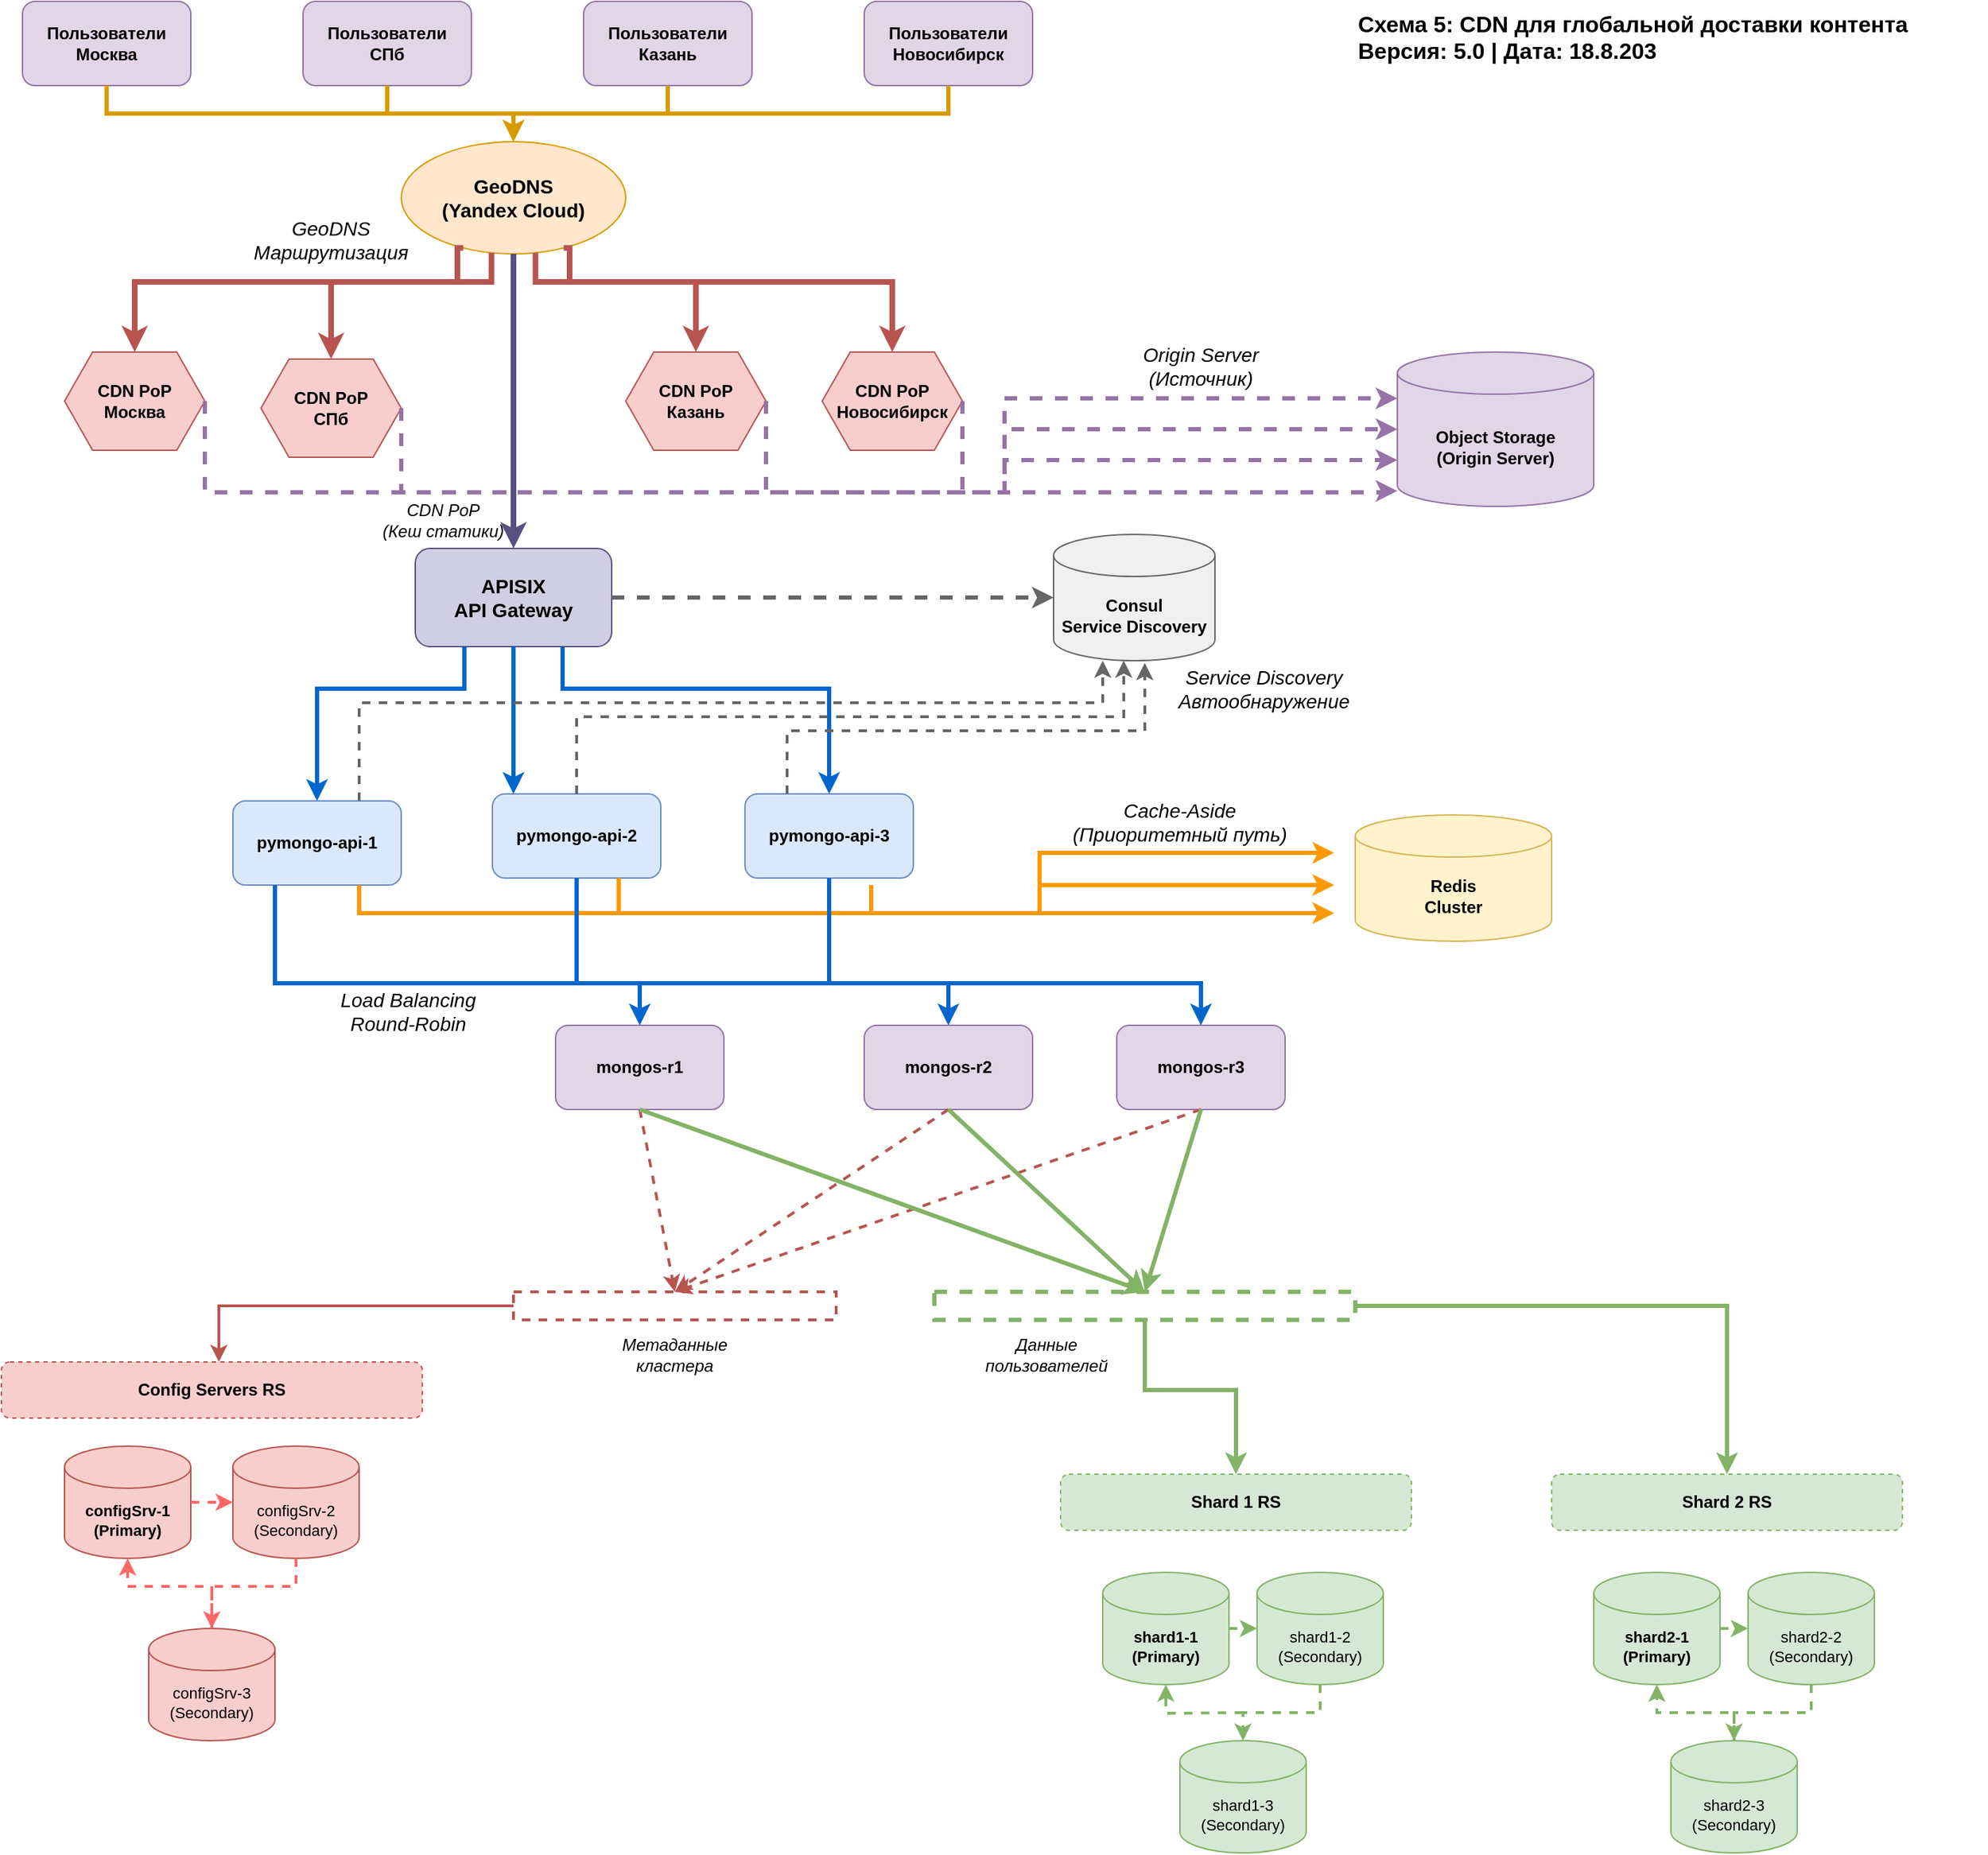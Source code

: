 <mxGraphModel dx="1722" dy="926" grid="1" gridSize="10" guides="1" tooltips="1" connect="1" arrows="1" fold="1" page="1" pageScale="1" pageWidth="827" pageHeight="1169" math="0" shadow="0">
  <root>
    <mxCell id="0" />
    <mxCell id="1" parent="0" />
    <mxCell id="user_moscow" value="Пользователи&lt;div&gt;Москва&lt;/div&gt;" style="rounded=1;whiteSpace=wrap;html=1;fillColor=#e1d5e7;strokeColor=#9673a6;fontSize=12;fontStyle=1;" vertex="1" parent="1">
      <mxGeometry x="50" y="40" width="120" height="60" as="geometry" />
    </mxCell>
    <mxCell id="user_spb" value="Пользователи&lt;div&gt;СПб&lt;/div&gt;" style="rounded=1;whiteSpace=wrap;html=1;fillColor=#e1d5e7;strokeColor=#9673a6;fontSize=12;fontStyle=1;" vertex="1" parent="1">
      <mxGeometry x="250" y="40" width="120" height="60" as="geometry" />
    </mxCell>
    <mxCell id="user_kzn" value="Пользователи&lt;div&gt;Казань&lt;/div&gt;" style="rounded=1;whiteSpace=wrap;html=1;fillColor=#e1d5e7;strokeColor=#9673a6;fontSize=12;fontStyle=1;" vertex="1" parent="1">
      <mxGeometry x="450" y="40" width="120" height="60" as="geometry" />
    </mxCell>
    <mxCell id="user_nsk" value="Пользователи&lt;div&gt;Новосибирск&lt;/div&gt;" style="rounded=1;whiteSpace=wrap;html=1;fillColor=#e1d5e7;strokeColor=#9673a6;fontSize=12;fontStyle=1;" vertex="1" parent="1">
      <mxGeometry x="650" y="40" width="120" height="60" as="geometry" />
    </mxCell>
    <mxCell id="geodns" value="GeoDNS&lt;div&gt;(Yandex Cloud)&lt;/div&gt;" style="ellipse;whiteSpace=wrap;html=1;fillColor=#ffe6cc;strokeColor=#d79b00;fontSize=14;fontStyle=1;" vertex="1" parent="1">
      <mxGeometry x="320" y="140" width="160" height="80" as="geometry" />
    </mxCell>
    <mxCell id="cdn_moscow" value="CDN PoP&lt;div&gt;Москва&lt;/div&gt;" style="shape=hexagon;perimeter=hexagonPerimeter2;whiteSpace=wrap;html=1;fixedSize=1;fillColor=#f8cecc;strokeColor=#b85450;fontSize=12;fontStyle=1;" vertex="1" parent="1">
      <mxGeometry x="80" y="290" width="100" height="70" as="geometry" />
    </mxCell>
    <mxCell id="cdn_spb" value="CDN PoP&lt;div&gt;СПб&lt;/div&gt;" style="shape=hexagon;perimeter=hexagonPerimeter2;whiteSpace=wrap;html=1;fixedSize=1;fillColor=#f8cecc;strokeColor=#b85450;fontSize=12;fontStyle=1;" vertex="1" parent="1">
      <mxGeometry x="220" y="295" width="100" height="70" as="geometry" />
    </mxCell>
    <mxCell id="cdn_kzn" value="CDN PoP&lt;div&gt;Казань&lt;/div&gt;" style="shape=hexagon;perimeter=hexagonPerimeter2;whiteSpace=wrap;html=1;fixedSize=1;fillColor=#f8cecc;strokeColor=#b85450;fontSize=12;fontStyle=1;" vertex="1" parent="1">
      <mxGeometry x="480" y="290" width="100" height="70" as="geometry" />
    </mxCell>
    <mxCell id="cdn_nsk" value="CDN PoP&lt;div&gt;Новосибирск&lt;/div&gt;" style="shape=hexagon;perimeter=hexagonPerimeter2;whiteSpace=wrap;html=1;fixedSize=1;fillColor=#f8cecc;strokeColor=#b85450;fontSize=12;fontStyle=1;" vertex="1" parent="1">
      <mxGeometry x="620" y="290" width="100" height="70" as="geometry" />
    </mxCell>
    <mxCell id="object_storage" value="Object Storage&lt;div&gt;(Origin Server)&lt;/div&gt;" style="shape=cylinder3;whiteSpace=wrap;html=1;boundedLbl=1;backgroundOutline=1;size=15;fillColor=#e1d5e7;strokeColor=#9673a6;fontSize=12;fontStyle=1;" vertex="1" parent="1">
      <mxGeometry x="1030" y="290" width="140" height="110" as="geometry" />
    </mxCell>
    <mxCell id="apisix" value="APISIX&lt;div&gt;API Gateway&lt;/div&gt;" style="rounded=1;whiteSpace=wrap;html=1;fillColor=#d0cee2;strokeColor=#56517e;fontSize=14;fontStyle=1;" vertex="1" parent="1">
      <mxGeometry x="330" y="430" width="140" height="70" as="geometry" />
    </mxCell>
    <mxCell id="consul" value="Consul&lt;div&gt;Service Discovery&lt;/div&gt;" style="shape=cylinder3;whiteSpace=wrap;html=1;boundedLbl=1;backgroundOutline=1;size=15;fillColor=#f0f0f0;strokeColor=#666666;fontSize=12;fontStyle=1;" vertex="1" parent="1">
      <mxGeometry x="785" y="420" width="115" height="90" as="geometry" />
    </mxCell>
    <mxCell id="app1" value="pymongo-api-1" style="rounded=1;whiteSpace=wrap;html=1;fillColor=#dae8fc;strokeColor=#6c8ebf;fontSize=12;fontStyle=1;" vertex="1" parent="1">
      <mxGeometry x="200" y="610" width="120" height="60" as="geometry" />
    </mxCell>
    <mxCell id="app2" value="pymongo-api-2" style="rounded=1;whiteSpace=wrap;html=1;fillColor=#dae8fc;strokeColor=#6c8ebf;fontSize=12;fontStyle=1;" vertex="1" parent="1">
      <mxGeometry x="385" y="605" width="120" height="60" as="geometry" />
    </mxCell>
    <mxCell id="app3" value="pymongo-api-3" style="rounded=1;whiteSpace=wrap;html=1;fillColor=#dae8fc;strokeColor=#6c8ebf;fontSize=12;fontStyle=1;" vertex="1" parent="1">
      <mxGeometry x="565" y="605" width="120" height="60" as="geometry" />
    </mxCell>
    <mxCell id="redis" value="Redis&lt;div&gt;Cluster&lt;/div&gt;" style="shape=cylinder3;whiteSpace=wrap;html=1;boundedLbl=1;backgroundOutline=1;size=15;fillColor=#fff2cc;strokeColor=#d6b656;fontSize=12;fontStyle=1;" vertex="1" parent="1">
      <mxGeometry x="1000" y="620" width="140" height="90" as="geometry" />
    </mxCell>
    <mxCell id="router1" value="mongos-r1" style="rounded=1;whiteSpace=wrap;html=1;fillColor=#e1d5e7;strokeColor=#9673a6;fontSize=12;fontStyle=1;" vertex="1" parent="1">
      <mxGeometry x="430" y="770" width="120" height="60" as="geometry" />
    </mxCell>
    <mxCell id="router2" value="mongos-r2" style="rounded=1;whiteSpace=wrap;html=1;fillColor=#e1d5e7;strokeColor=#9673a6;fontSize=12;fontStyle=1;" vertex="1" parent="1">
      <mxGeometry x="650" y="770" width="120" height="60" as="geometry" />
    </mxCell>
    <mxCell id="router3" value="mongos-r3" style="rounded=1;whiteSpace=wrap;html=1;fillColor=#e1d5e7;strokeColor=#9673a6;fontSize=12;fontStyle=1;" vertex="1" parent="1">
      <mxGeometry x="830" y="770" width="120" height="60" as="geometry" />
    </mxCell>
    <mxCell id="config_group" value="Config Servers RS" style="rounded=1;whiteSpace=wrap;html=1;fillColor=#f8cecc;strokeColor=#b85450;fontSize=12;fontStyle=1;dashed=1;" vertex="1" parent="1">
      <mxGeometry x="35" y="1010" width="300" height="40" as="geometry" />
    </mxCell>
    <mxCell id="config1" value="configSrv-1&lt;div&gt;(Primary)&lt;/div&gt;" style="shape=cylinder3;whiteSpace=wrap;html=1;boundedLbl=1;backgroundOutline=1;size=15;fillColor=#f8cecc;strokeColor=#b85450;fontSize=11;fontStyle=1;" vertex="1" parent="1">
      <mxGeometry x="80" y="1070" width="90" height="80" as="geometry" />
    </mxCell>
    <mxCell id="config2" value="configSrv-2&lt;div&gt;(Secondary)&lt;/div&gt;" style="shape=cylinder3;whiteSpace=wrap;html=1;boundedLbl=1;backgroundOutline=1;size=15;fillColor=#f8cecc;strokeColor=#b85450;fontSize=11;" vertex="1" parent="1">
      <mxGeometry x="200" y="1070" width="90" height="80" as="geometry" />
    </mxCell>
    <mxCell id="config3" value="configSrv-3&lt;div&gt;(Secondary)&lt;/div&gt;" style="shape=cylinder3;whiteSpace=wrap;html=1;boundedLbl=1;backgroundOutline=1;size=15;fillColor=#f8cecc;strokeColor=#b85450;fontSize=11;" vertex="1" parent="1">
      <mxGeometry x="140" y="1200" width="90" height="80" as="geometry" />
    </mxCell>
    <mxCell id="shard1_group" value="Shard 1 RS" style="rounded=1;whiteSpace=wrap;html=1;fillColor=#d5e8d4;strokeColor=#82b366;fontSize=12;fontStyle=1;dashed=1;" vertex="1" parent="1">
      <mxGeometry x="790" y="1090" width="250" height="40" as="geometry" />
    </mxCell>
    <mxCell id="shard1_1" value="shard1-1&lt;div&gt;(Primary)&lt;/div&gt;" style="shape=cylinder3;whiteSpace=wrap;html=1;boundedLbl=1;backgroundOutline=1;size=15;fillColor=#d5e8d4;strokeColor=#82b366;fontSize=11;fontStyle=1;" vertex="1" parent="1">
      <mxGeometry x="820" y="1160" width="90" height="80" as="geometry" />
    </mxCell>
    <mxCell id="shard1_2" value="shard1-2&lt;div&gt;(Secondary)&lt;/div&gt;" style="shape=cylinder3;whiteSpace=wrap;html=1;boundedLbl=1;backgroundOutline=1;size=15;fillColor=#d5e8d4;strokeColor=#82b366;fontSize=11;" vertex="1" parent="1">
      <mxGeometry x="930" y="1160" width="90" height="80" as="geometry" />
    </mxCell>
    <mxCell id="shard1_3" value="shard1-3&lt;div&gt;(Secondary)&lt;/div&gt;" style="shape=cylinder3;whiteSpace=wrap;html=1;boundedLbl=1;backgroundOutline=1;size=15;fillColor=#d5e8d4;strokeColor=#82b366;fontSize=11;" vertex="1" parent="1">
      <mxGeometry x="875" y="1280" width="90" height="80" as="geometry" />
    </mxCell>
    <mxCell id="shard2_group" value="Shard 2 RS" style="rounded=1;whiteSpace=wrap;html=1;fillColor=#d5e8d4;strokeColor=#82b366;fontSize=12;fontStyle=1;dashed=1;" vertex="1" parent="1">
      <mxGeometry x="1140" y="1090" width="250" height="40" as="geometry" />
    </mxCell>
    <mxCell id="shard2_1" value="shard2-1&lt;div&gt;(Primary)&lt;/div&gt;" style="shape=cylinder3;whiteSpace=wrap;html=1;boundedLbl=1;backgroundOutline=1;size=15;fillColor=#d5e8d4;strokeColor=#82b366;fontSize=11;fontStyle=1;" vertex="1" parent="1">
      <mxGeometry x="1170" y="1160" width="90" height="80" as="geometry" />
    </mxCell>
    <mxCell id="shard2_2" value="shard2-2&lt;div&gt;(Secondary)&lt;/div&gt;" style="shape=cylinder3;whiteSpace=wrap;html=1;boundedLbl=1;backgroundOutline=1;size=15;fillColor=#d5e8d4;strokeColor=#82b366;fontSize=11;" vertex="1" parent="1">
      <mxGeometry x="1280" y="1160" width="90" height="80" as="geometry" />
    </mxCell>
    <mxCell id="shard2_3" value="shard2-3&lt;div&gt;(Secondary)&lt;/div&gt;" style="shape=cylinder3;whiteSpace=wrap;html=1;boundedLbl=1;backgroundOutline=1;size=15;fillColor=#d5e8d4;strokeColor=#82b366;fontSize=11;" vertex="1" parent="1">
      <mxGeometry x="1225" y="1280" width="90" height="80" as="geometry" />
    </mxCell>
    <mxCell id="user_moscow_to_geodns" style="edgeStyle=orthogonalEdgeStyle;rounded=0;orthogonalLoop=1;jettySize=auto;html=1;strokeWidth=3;strokeColor=#d79b00;exitX=0.5;exitY=1;exitDx=0;exitDy=0;endArrow=none;endFill=0;" edge="1" parent="1" source="user_moscow">
      <mxGeometry relative="1" as="geometry">
        <Array as="points">
          <mxPoint x="110" y="120" />
          <mxPoint x="360" y="120" />
        </Array>
        <mxPoint x="360" y="120" as="targetPoint" />
      </mxGeometry>
    </mxCell>
    <mxCell id="user_spb_to_geodns" style="edgeStyle=orthogonalEdgeStyle;rounded=0;orthogonalLoop=1;jettySize=auto;html=1;strokeWidth=3;strokeColor=#d79b00;entryX=0.5;entryY=0;entryDx=0;entryDy=0;exitX=0.5;exitY=1;exitDx=0;exitDy=0;" edge="1" parent="1" source="user_spb" target="geodns">
      <mxGeometry relative="1" as="geometry">
        <Array as="points">
          <mxPoint x="310" y="120" />
          <mxPoint x="400" y="120" />
        </Array>
      </mxGeometry>
    </mxCell>
    <mxCell id="user_kzn_to_geodns" style="edgeStyle=orthogonalEdgeStyle;rounded=0;orthogonalLoop=1;jettySize=auto;html=1;strokeWidth=3;strokeColor=#d79b00;entryX=0.5;entryY=0;entryDx=0;entryDy=0;exitX=0.5;exitY=1;exitDx=0;exitDy=0;" edge="1" parent="1" source="user_kzn" target="geodns">
      <mxGeometry relative="1" as="geometry">
        <Array as="points">
          <mxPoint x="510" y="120" />
          <mxPoint x="400" y="120" />
        </Array>
      </mxGeometry>
    </mxCell>
    <mxCell id="user_nsk_to_geodns" style="edgeStyle=orthogonalEdgeStyle;rounded=0;orthogonalLoop=1;jettySize=auto;html=1;strokeWidth=3;strokeColor=#d79b00;exitX=0.5;exitY=1;exitDx=0;exitDy=0;endArrow=none;endFill=0;" edge="1" parent="1" source="user_nsk">
      <mxGeometry relative="1" as="geometry">
        <Array as="points">
          <mxPoint x="710" y="120" />
          <mxPoint x="440" y="120" />
        </Array>
        <mxPoint x="440" y="120" as="targetPoint" />
      </mxGeometry>
    </mxCell>
    <mxCell id="geodns_to_cdn_moscow" style="edgeStyle=orthogonalEdgeStyle;rounded=0;orthogonalLoop=1;jettySize=auto;html=1;strokeWidth=4;strokeColor=#b85450;entryX=0.5;entryY=0;entryDx=0;entryDy=0;exitX=0.25;exitY=1;exitDx=0;exitDy=0;" edge="1" parent="1" source="geodns" target="cdn_moscow">
      <mxGeometry relative="1" as="geometry">
        <Array as="points">
          <mxPoint x="360" y="240" />
          <mxPoint x="130" y="240" />
        </Array>
      </mxGeometry>
    </mxCell>
    <mxCell id="geodns_to_cdn_spb" style="edgeStyle=orthogonalEdgeStyle;rounded=0;orthogonalLoop=1;jettySize=auto;html=1;strokeWidth=4;strokeColor=#b85450;entryX=0.5;entryY=0;entryDx=0;entryDy=0;exitX=0.4;exitY=1;exitDx=0;exitDy=0;" edge="1" parent="1" source="geodns" target="cdn_spb">
      <mxGeometry relative="1" as="geometry">
        <Array as="points">
          <mxPoint x="384" y="240" />
          <mxPoint x="270" y="240" />
        </Array>
      </mxGeometry>
    </mxCell>
    <mxCell id="geodns_to_cdn_kzn" style="edgeStyle=orthogonalEdgeStyle;rounded=0;orthogonalLoop=1;jettySize=auto;html=1;strokeWidth=4;strokeColor=#b85450;entryX=0.5;entryY=0;entryDx=0;entryDy=0;exitX=0.6;exitY=1;exitDx=0;exitDy=0;" edge="1" parent="1" source="geodns" target="cdn_kzn">
      <mxGeometry relative="1" as="geometry">
        <Array as="points">
          <mxPoint x="416" y="240" />
          <mxPoint x="530" y="240" />
        </Array>
      </mxGeometry>
    </mxCell>
    <mxCell id="geodns_to_cdn_nsk" style="edgeStyle=orthogonalEdgeStyle;rounded=0;orthogonalLoop=1;jettySize=auto;html=1;strokeWidth=4;strokeColor=#b85450;entryX=0.5;entryY=0;entryDx=0;entryDy=0;exitX=0.75;exitY=1;exitDx=0;exitDy=0;" edge="1" parent="1" source="geodns" target="cdn_nsk">
      <mxGeometry relative="1" as="geometry">
        <Array as="points">
          <mxPoint x="440" y="240" />
          <mxPoint x="670" y="240" />
        </Array>
      </mxGeometry>
    </mxCell>
    <mxCell id="cdn_to_origin1" style="edgeStyle=orthogonalEdgeStyle;rounded=0;orthogonalLoop=1;jettySize=auto;html=1;strokeWidth=3;strokeColor=#9673a6;entryX=0;entryY=0.3;entryDx=0;entryDy=0;entryPerimeter=0;exitX=1;exitY=0.5;exitDx=0;exitDy=0;dashed=1;" edge="1" parent="1" source="cdn_moscow" target="object_storage">
      <mxGeometry relative="1" as="geometry">
        <Array as="points">
          <mxPoint x="180" y="390" />
          <mxPoint x="750" y="390" />
          <mxPoint x="750" y="323" />
        </Array>
      </mxGeometry>
    </mxCell>
    <mxCell id="cdn_to_origin2" style="edgeStyle=orthogonalEdgeStyle;rounded=0;orthogonalLoop=1;jettySize=auto;html=1;strokeWidth=3;strokeColor=#9673a6;entryX=0;entryY=0.5;entryDx=0;entryDy=0;entryPerimeter=0;exitX=1;exitY=0.5;exitDx=0;exitDy=0;dashed=1;" edge="1" parent="1" source="cdn_spb" target="object_storage">
      <mxGeometry relative="1" as="geometry">
        <Array as="points">
          <mxPoint x="320" y="390" />
          <mxPoint x="750" y="390" />
          <mxPoint x="750" y="345" />
        </Array>
      </mxGeometry>
    </mxCell>
    <mxCell id="cdn_to_origin3" style="edgeStyle=orthogonalEdgeStyle;rounded=0;orthogonalLoop=1;jettySize=auto;html=1;strokeWidth=3;strokeColor=#9673a6;entryX=0;entryY=0.7;entryDx=0;entryDy=0;entryPerimeter=0;exitX=1;exitY=0.5;exitDx=0;exitDy=0;dashed=1;" edge="1" parent="1" source="cdn_kzn" target="object_storage">
      <mxGeometry relative="1" as="geometry">
        <Array as="points">
          <mxPoint x="580" y="390" />
          <mxPoint x="750" y="390" />
          <mxPoint x="750" y="367" />
        </Array>
      </mxGeometry>
    </mxCell>
    <mxCell id="cdn_to_origin4" style="edgeStyle=orthogonalEdgeStyle;rounded=0;orthogonalLoop=1;jettySize=auto;html=1;strokeWidth=3;strokeColor=#9673a6;entryX=0;entryY=0.9;entryDx=0;entryDy=0;entryPerimeter=0;exitX=1;exitY=0.5;exitDx=0;exitDy=0;dashed=1;" edge="1" parent="1" source="cdn_nsk" target="object_storage">
      <mxGeometry relative="1" as="geometry">
        <Array as="points">
          <mxPoint x="720" y="390" />
          <mxPoint x="1020" y="390" />
          <mxPoint x="1020" y="389" />
        </Array>
      </mxGeometry>
    </mxCell>
    <mxCell id="cdn_to_apisix" style="edgeStyle=orthogonalEdgeStyle;rounded=0;orthogonalLoop=1;jettySize=auto;html=1;strokeWidth=4;strokeColor=#56517e;entryX=0.5;entryY=0;entryDx=0;entryDy=0;exitX=0.5;exitY=1;exitDx=0;exitDy=0;" edge="1" parent="1" source="geodns" target="apisix">
      <mxGeometry relative="1" as="geometry">
        <Array as="points">
          <mxPoint x="400" y="420" />
          <mxPoint x="400" y="420" />
        </Array>
      </mxGeometry>
    </mxCell>
    <mxCell id="apisix_to_consul" style="edgeStyle=orthogonalEdgeStyle;rounded=0;orthogonalLoop=1;jettySize=auto;html=1;strokeWidth=3;strokeColor=#666666;entryX=0;entryY=0.5;entryDx=0;entryDy=0;entryPerimeter=0;exitX=1;exitY=0.5;exitDx=0;exitDy=0;dashed=1;" edge="1" parent="1" source="apisix" target="consul">
      <mxGeometry relative="1" as="geometry" />
    </mxCell>
    <mxCell id="apisix_to_app1" style="edgeStyle=orthogonalEdgeStyle;rounded=0;orthogonalLoop=1;jettySize=auto;html=1;strokeWidth=3;strokeColor=#0066cc;entryX=0.5;entryY=0;entryDx=0;entryDy=0;exitX=0.25;exitY=1;exitDx=0;exitDy=0;" edge="1" parent="1" source="apisix" target="app1">
      <mxGeometry relative="1" as="geometry">
        <Array as="points">
          <mxPoint x="365" y="530" />
          <mxPoint x="260" y="530" />
        </Array>
      </mxGeometry>
    </mxCell>
    <mxCell id="apisix_to_app2" style="edgeStyle=orthogonalEdgeStyle;rounded=0;orthogonalLoop=1;jettySize=auto;html=1;strokeWidth=3;strokeColor=#0066cc;exitX=0.5;exitY=1;exitDx=0;exitDy=0;" edge="1" parent="1" source="apisix">
      <mxGeometry relative="1" as="geometry">
        <Array as="points">
          <mxPoint x="400" y="605" />
        </Array>
        <mxPoint x="400" y="605" as="targetPoint" />
      </mxGeometry>
    </mxCell>
    <mxCell id="apisix_to_app3" style="edgeStyle=orthogonalEdgeStyle;rounded=0;orthogonalLoop=1;jettySize=auto;html=1;strokeWidth=3;strokeColor=#0066cc;entryX=0.5;entryY=0;entryDx=0;entryDy=0;exitX=0.75;exitY=1;exitDx=0;exitDy=0;" edge="1" parent="1" source="apisix" target="app3">
      <mxGeometry relative="1" as="geometry">
        <Array as="points">
          <mxPoint x="435" y="530" />
          <mxPoint x="625" y="530" />
        </Array>
      </mxGeometry>
    </mxCell>
    <mxCell id="app1_to_consul" style="edgeStyle=orthogonalEdgeStyle;rounded=0;orthogonalLoop=1;jettySize=auto;html=1;strokeWidth=2;strokeColor=#666666;exitX=0.75;exitY=0;exitDx=0;exitDy=0;dashed=1;" edge="1" parent="1" source="app1">
      <mxGeometry relative="1" as="geometry">
        <Array as="points">
          <mxPoint x="290" y="540" />
          <mxPoint x="820" y="540" />
          <mxPoint x="820" y="510" />
        </Array>
        <mxPoint x="820" y="510" as="targetPoint" />
      </mxGeometry>
    </mxCell>
    <mxCell id="app2_to_consul" style="edgeStyle=orthogonalEdgeStyle;rounded=0;orthogonalLoop=1;jettySize=auto;html=1;strokeWidth=2;strokeColor=#666666;exitX=0.5;exitY=0;exitDx=0;exitDy=0;dashed=1;entryX=0.431;entryY=0.999;entryDx=0;entryDy=0;entryPerimeter=0;" edge="1" parent="1" source="app2" target="consul">
      <mxGeometry relative="1" as="geometry">
        <Array as="points">
          <mxPoint x="445" y="550" />
          <mxPoint x="835" y="550" />
          <mxPoint x="835" y="510" />
        </Array>
        <mxPoint x="640" y="510" as="targetPoint" />
      </mxGeometry>
    </mxCell>
    <mxCell id="app3_to_consul" style="edgeStyle=orthogonalEdgeStyle;rounded=0;orthogonalLoop=1;jettySize=auto;html=1;strokeWidth=2;strokeColor=#666666;exitX=0.25;exitY=0;exitDx=0;exitDy=0;dashed=1;entryX=0.565;entryY=1.018;entryDx=0;entryDy=0;entryPerimeter=0;" edge="1" parent="1" source="app3" target="consul">
      <mxGeometry relative="1" as="geometry">
        <Array as="points">
          <mxPoint x="595" y="560" />
          <mxPoint x="850" y="560" />
        </Array>
        <mxPoint x="670" y="510" as="targetPoint" />
      </mxGeometry>
    </mxCell>
    <mxCell id="app1_to_redis" style="edgeStyle=orthogonalEdgeStyle;rounded=0;orthogonalLoop=1;jettySize=auto;html=1;strokeWidth=3;strokeColor=#FF9900;exitX=0.75;exitY=1;exitDx=0;exitDy=0;" edge="1" parent="1" source="app1">
      <mxGeometry relative="1" as="geometry">
        <Array as="points">
          <mxPoint x="290" y="690" />
          <mxPoint x="775" y="690" />
          <mxPoint x="775" y="647" />
        </Array>
        <mxPoint x="985" y="647" as="targetPoint" />
      </mxGeometry>
    </mxCell>
    <mxCell id="app2_to_redis" style="edgeStyle=orthogonalEdgeStyle;rounded=0;orthogonalLoop=1;jettySize=auto;html=1;strokeWidth=3;strokeColor=#FF9900;exitX=0.75;exitY=1;exitDx=0;exitDy=0;" edge="1" parent="1" source="app2">
      <mxGeometry relative="1" as="geometry">
        <Array as="points">
          <mxPoint x="475" y="690" />
          <mxPoint x="775" y="690" />
          <mxPoint x="775" y="670" />
        </Array>
        <mxPoint x="985" y="670" as="targetPoint" />
      </mxGeometry>
    </mxCell>
    <mxCell id="app3_to_redis" style="edgeStyle=orthogonalEdgeStyle;rounded=0;orthogonalLoop=1;jettySize=auto;html=1;strokeWidth=3;strokeColor=#FF9900;exitX=0.75;exitY=1;exitDx=0;exitDy=0;" edge="1" parent="1">
      <mxGeometry relative="1" as="geometry">
        <Array as="points">
          <mxPoint x="655" y="690" />
          <mxPoint x="975" y="690" />
        </Array>
        <mxPoint x="655" y="670" as="sourcePoint" />
        <mxPoint x="985" y="690" as="targetPoint" />
      </mxGeometry>
    </mxCell>
    <mxCell id="app1_to_mongos" style="edgeStyle=orthogonalEdgeStyle;rounded=0;orthogonalLoop=1;jettySize=auto;html=1;strokeWidth=3;strokeColor=#0066cc;entryX=0.5;entryY=0;entryDx=0;entryDy=0;exitX=0.25;exitY=1;exitDx=0;exitDy=0;" edge="1" parent="1" source="app1" target="router1">
      <mxGeometry relative="1" as="geometry">
        <Array as="points">
          <mxPoint x="230" y="740" />
          <mxPoint x="490" y="740" />
        </Array>
      </mxGeometry>
    </mxCell>
    <mxCell id="app2_to_mongos" style="edgeStyle=orthogonalEdgeStyle;rounded=0;orthogonalLoop=1;jettySize=auto;html=1;strokeWidth=3;strokeColor=#0066cc;entryX=0.5;entryY=0;entryDx=0;entryDy=0;exitX=0.5;exitY=1;exitDx=0;exitDy=0;" edge="1" parent="1" source="app2" target="router2">
      <mxGeometry relative="1" as="geometry">
        <Array as="points">
          <mxPoint x="445" y="740" />
          <mxPoint x="710" y="740" />
        </Array>
      </mxGeometry>
    </mxCell>
    <mxCell id="app3_to_mongos" style="edgeStyle=orthogonalEdgeStyle;rounded=0;orthogonalLoop=1;jettySize=auto;html=1;strokeWidth=3;strokeColor=#0066cc;entryX=0.5;entryY=0;entryDx=0;entryDy=0;exitX=0.5;exitY=1;exitDx=0;exitDy=0;" edge="1" parent="1" source="app3" target="router3">
      <mxGeometry relative="1" as="geometry">
        <Array as="points">
          <mxPoint x="625" y="740" />
          <mxPoint x="890" y="740" />
        </Array>
      </mxGeometry>
    </mxCell>
    <mxCell id="config_bus" value="" style="rounded=0;whiteSpace=wrap;html=1;fillColor=none;strokeColor=#B85450;strokeWidth=2;dashed=1;" vertex="1" parent="1">
      <mxGeometry x="400" y="960" width="230" height="20" as="geometry" />
    </mxCell>
    <mxCell id="router1_to_config" style="endArrow=classic;html=1;rounded=0;exitX=0.5;exitY=1;exitDx=0;exitDy=0;dashed=1;entryX=0.5;entryY=0;entryDx=0;entryDy=0;strokeWidth=2;strokeColor=#B85450;" edge="1" parent="1" source="router1" target="config_bus">
      <mxGeometry width="50" height="50" relative="1" as="geometry">
        <mxPoint x="490" y="870" as="sourcePoint" />
        <mxPoint x="469" y="960" as="targetPoint" />
      </mxGeometry>
    </mxCell>
    <mxCell id="router2_to_config" style="endArrow=classic;html=1;rounded=0;exitX=0.5;exitY=1;exitDx=0;exitDy=0;entryX=0.5;entryY=0;entryDx=0;entryDy=0;dashed=1;strokeWidth=2;strokeColor=#B85450;" edge="1" parent="1" source="router2" target="config_bus">
      <mxGeometry width="50" height="50" relative="1" as="geometry">
        <mxPoint x="710" y="870" as="sourcePoint" />
        <mxPoint x="515" y="960" as="targetPoint" />
      </mxGeometry>
    </mxCell>
    <mxCell id="router3_to_config" style="endArrow=classic;html=1;rounded=0;exitX=0.5;exitY=1;exitDx=0;exitDy=0;entryX=0.5;entryY=0;entryDx=0;entryDy=0;dashed=1;strokeWidth=2;strokeColor=#B85450;" edge="1" parent="1" source="router3" target="config_bus">
      <mxGeometry width="50" height="50" relative="1" as="geometry">
        <mxPoint x="890" y="870" as="sourcePoint" />
        <mxPoint x="561" y="960" as="targetPoint" />
      </mxGeometry>
    </mxCell>
    <mxCell id="config_to_primary" style="edgeStyle=orthogonalEdgeStyle;rounded=0;orthogonalLoop=1;jettySize=auto;html=1;strokeWidth=2;strokeColor=#b85450;entryX=0.5;entryY=0;entryDx=0;entryDy=0;" edge="1" parent="1">
      <mxGeometry relative="1" as="geometry">
        <mxPoint x="400" y="970" as="sourcePoint" />
        <Array as="points">
          <mxPoint x="190" y="970" />
        </Array>
        <mxPoint x="190" y="1010" as="targetPoint" />
      </mxGeometry>
    </mxCell>
    <mxCell id="shard_bus" value="" style="rounded=0;whiteSpace=wrap;html=1;fillColor=none;strokeColor=#82b366;strokeWidth=3;dashed=1;" vertex="1" parent="1">
      <mxGeometry x="700" y="960" width="300" height="20" as="geometry" />
    </mxCell>
    <mxCell id="router1_to_shard" style="endArrow=classic;html=1;rounded=0;exitX=0.5;exitY=1;exitDx=0;exitDy=0;entryX=0.5;entryY=0;entryDx=0;entryDy=0;strokeWidth=3;strokeColor=#82b366;" edge="1" parent="1" source="router1" target="shard_bus">
      <mxGeometry width="50" height="50" relative="1" as="geometry">
        <mxPoint x="490" y="870" as="sourcePoint" />
        <mxPoint x="780" y="960" as="targetPoint" />
      </mxGeometry>
    </mxCell>
    <mxCell id="router2_to_shard" style="endArrow=classic;html=1;rounded=0;exitX=0.5;exitY=1;exitDx=0;exitDy=0;entryX=0.5;entryY=0;entryDx=0;entryDy=0;strokeWidth=3;strokeColor=#82b366;" edge="1" parent="1" source="router2" target="shard_bus">
      <mxGeometry width="50" height="50" relative="1" as="geometry">
        <mxPoint x="710" y="870" as="sourcePoint" />
        <mxPoint x="900" y="960" as="targetPoint" />
      </mxGeometry>
    </mxCell>
    <mxCell id="router3_to_shard" style="endArrow=classic;html=1;rounded=0;exitX=0.5;exitY=1;exitDx=0;exitDy=0;strokeWidth=3;strokeColor=#82b366;entryX=0.5;entryY=0;entryDx=0;entryDy=0;" edge="1" parent="1" source="router3" target="shard_bus">
      <mxGeometry width="50" height="50" relative="1" as="geometry">
        <mxPoint x="890" y="870" as="sourcePoint" />
        <mxPoint x="890" y="960" as="targetPoint" />
      </mxGeometry>
    </mxCell>
    <mxCell id="shard_bus_to_shard1" style="edgeStyle=orthogonalEdgeStyle;rounded=0;orthogonalLoop=1;jettySize=auto;html=1;exitX=0.5;exitY=1;exitDx=0;exitDy=0;endArrow=classic;endFill=1;strokeWidth=3;strokeColor=#82B366;entryX=0.5;entryY=0;entryDx=0;entryDy=0;" edge="1" parent="1" source="shard_bus" target="shard1_group">
      <mxGeometry relative="1" as="geometry">
        <mxPoint x="1100" y="1070" as="targetPoint" />
        <Array as="points">
          <mxPoint x="850" y="1030" />
          <mxPoint x="915" y="1030" />
        </Array>
      </mxGeometry>
    </mxCell>
    <mxCell id="shard_bus_to_shard2" style="edgeStyle=orthogonalEdgeStyle;rounded=0;orthogonalLoop=1;jettySize=auto;html=1;exitX=1;exitY=0.5;exitDx=0;exitDy=0;endArrow=classic;endFill=1;strokeWidth=3;strokeColor=#82B366;entryX=0.5;entryY=0;entryDx=0;entryDy=0;" edge="1" parent="1" source="shard_bus" target="shard2_group">
      <mxGeometry relative="1" as="geometry">
        <Array as="points">
          <mxPoint x="1265" y="970" />
        </Array>
      </mxGeometry>
    </mxCell>
    <mxCell id="config_repl1" style="edgeStyle=orthogonalEdgeStyle;rounded=0;orthogonalLoop=1;jettySize=auto;html=1;strokeWidth=2;strokeColor=#ff6666;dashed=1;entryX=0;entryY=0.5;entryDx=0;entryDy=0;entryPerimeter=0;exitX=1;exitY=0.5;exitDx=0;exitDy=0;exitPerimeter=0;" edge="1" parent="1" source="config1" target="config2">
      <mxGeometry relative="1" as="geometry" />
    </mxCell>
    <mxCell id="config_repl2" style="edgeStyle=orthogonalEdgeStyle;rounded=0;orthogonalLoop=1;jettySize=auto;html=1;strokeWidth=2;strokeColor=#ff6666;dashed=1;entryX=0.5;entryY=0;entryDx=0;entryDy=0;entryPerimeter=0;exitX=0.5;exitY=1;exitDx=0;exitDy=0;exitPerimeter=0;" edge="1" parent="1" source="config2" target="config3">
      <mxGeometry relative="1" as="geometry">
        <Array as="points">
          <mxPoint x="245" y="1170" />
          <mxPoint x="185" y="1170" />
        </Array>
      </mxGeometry>
    </mxCell>
    <mxCell id="config_repl3" style="edgeStyle=orthogonalEdgeStyle;rounded=0;orthogonalLoop=1;jettySize=auto;html=1;exitX=0.5;exitY=0;exitDx=0;exitDy=0;exitPerimeter=0;entryX=0.5;entryY=1;entryDx=0;entryDy=0;entryPerimeter=0;dashed=1;strokeWidth=2;strokeColor=#FF6666;" edge="1" parent="1" source="config3" target="config1">
      <mxGeometry relative="1" as="geometry">
        <Array as="points">
          <mxPoint x="185" y="1170" />
          <mxPoint x="125" y="1170" />
        </Array>
      </mxGeometry>
    </mxCell>
    <mxCell id="shard1_repl1" style="edgeStyle=orthogonalEdgeStyle;rounded=0;orthogonalLoop=1;jettySize=auto;html=1;strokeWidth=2;strokeColor=#82B366;dashed=1;entryX=0;entryY=0.5;entryDx=0;entryDy=0;entryPerimeter=0;exitX=1;exitY=0.5;exitDx=0;exitDy=0;exitPerimeter=0;align=center;verticalAlign=middle;fontFamily=Helvetica;fontSize=11;fontColor=default;labelBackgroundColor=default;endArrow=classic;" edge="1" parent="1" source="shard1_1" target="shard1_2">
      <mxGeometry relative="1" as="geometry" />
    </mxCell>
    <mxCell id="shard1_repl2" style="edgeStyle=orthogonalEdgeStyle;rounded=0;orthogonalLoop=1;jettySize=auto;html=1;strokeWidth=2;strokeColor=#82B366;dashed=1;entryX=0.5;entryY=0;entryDx=0;entryDy=0;entryPerimeter=0;exitX=0.5;exitY=1;exitDx=0;exitDy=0;exitPerimeter=0;" edge="1" parent="1" source="shard1_2" target="shard1_3">
      <mxGeometry relative="1" as="geometry" />
    </mxCell>
    <mxCell id="shard1_repl3" style="edgeStyle=orthogonalEdgeStyle;rounded=0;orthogonalLoop=1;jettySize=auto;html=1;strokeWidth=2;strokeColor=#82B366;dashed=1;entryX=0.5;entryY=1;entryDx=0;entryDy=0;entryPerimeter=0;align=center;verticalAlign=middle;fontFamily=Helvetica;fontSize=11;fontColor=default;labelBackgroundColor=default;endArrow=classic;" edge="1" parent="1" target="shard1_1">
      <mxGeometry relative="1" as="geometry">
        <mxPoint x="920" y="1260" as="sourcePoint" />
      </mxGeometry>
    </mxCell>
    <mxCell id="shard2_repl1" style="edgeStyle=orthogonalEdgeStyle;rounded=0;orthogonalLoop=1;jettySize=auto;html=1;strokeWidth=2;strokeColor=#82B366;dashed=1;entryX=0;entryY=0.5;entryDx=0;entryDy=0;entryPerimeter=0;exitX=1;exitY=0.5;exitDx=0;exitDy=0;exitPerimeter=0;align=center;verticalAlign=middle;fontFamily=Helvetica;fontSize=11;fontColor=default;labelBackgroundColor=default;endArrow=classic;" edge="1" parent="1" source="shard2_1" target="shard2_2">
      <mxGeometry relative="1" as="geometry" />
    </mxCell>
    <mxCell id="shard2_repl2" style="edgeStyle=orthogonalEdgeStyle;rounded=0;orthogonalLoop=1;jettySize=auto;html=1;strokeWidth=2;strokeColor=#82B366;dashed=1;entryX=0.5;entryY=0;entryDx=0;entryDy=0;entryPerimeter=0;exitX=0.5;exitY=1;exitDx=0;exitDy=0;exitPerimeter=0;align=center;verticalAlign=middle;fontFamily=Helvetica;fontSize=11;fontColor=default;labelBackgroundColor=default;endArrow=classic;" edge="1" parent="1" source="shard2_2" target="shard2_3">
      <mxGeometry relative="1" as="geometry" />
    </mxCell>
    <mxCell id="shard2_repl3" style="edgeStyle=orthogonalEdgeStyle;rounded=0;orthogonalLoop=1;jettySize=auto;html=1;strokeWidth=2;strokeColor=#82B366;dashed=1;entryX=0.5;entryY=1;entryDx=0;exitY=0;exitDx=0;exitDy=0;exitPerimeter=0;align=center;verticalAlign=middle;fontFamily=Helvetica;fontSize=11;fontColor=default;labelBackgroundColor=default;endArrow=classic;" edge="1" parent="1" source="shard2_3" target="shard2_1">
      <mxGeometry relative="1" as="geometry" />
    </mxCell>
    <mxCell id="title1" value="Схема 5: CDN для глобальной доставки контента&lt;div&gt;Версия: 5.0 | Дата: 18.8.203&lt;/div&gt;" style="text;html=1;strokeColor=none;fillColor=none;align=left;verticalAlign=top;whiteSpace=wrap;rounded=0;fontSize=16;fontStyle=1;" vertex="1" parent="1">
      <mxGeometry x="1000" y="40" width="450" height="50" as="geometry" />
    </mxCell>
    <mxCell id="label_geodns" value="GeoDNS&lt;div&gt;Маршрутизация&lt;/div&gt;" style="text;html=1;strokeColor=none;fillColor=none;align=center;verticalAlign=middle;whiteSpace=wrap;rounded=0;fontSize=14;fontStyle=2;" vertex="1" parent="1">
      <mxGeometry x="220" y="190" width="100" height="40" as="geometry" />
    </mxCell>
    <mxCell id="label_cdn" value="CDN PoP&lt;div&gt;(Кеш статики)&lt;/div&gt;" style="text;html=1;strokeColor=none;fillColor=none;align=center;verticalAlign=middle;whiteSpace=wrap;rounded=0;fontSize=12;fontStyle=2;" vertex="1" parent="1">
      <mxGeometry x="300" y="390" width="100" height="40" as="geometry" />
    </mxCell>
    <mxCell id="label_origin" value="&lt;font style=&quot;font-size: 14px;&quot;&gt;Origin Server&lt;/font&gt;&lt;div&gt;&lt;font style=&quot;font-size: 14px;&quot;&gt;(Источник)&lt;/font&gt;&lt;/div&gt;" style="text;html=1;strokeColor=none;fillColor=none;align=center;verticalAlign=middle;whiteSpace=wrap;rounded=0;fontSize=10;fontStyle=2;" vertex="1" parent="1">
      <mxGeometry x="840" y="280" width="100" height="40" as="geometry" />
    </mxCell>
    <mxCell id="label_api_balancing" value="Load Balancing&lt;div&gt;Round-Robin&lt;/div&gt;" style="text;html=1;strokeColor=none;fillColor=none;align=center;verticalAlign=middle;whiteSpace=wrap;rounded=0;fontSize=14;fontStyle=2;" vertex="1" parent="1">
      <mxGeometry x="265" y="740" width="120" height="40" as="geometry" />
    </mxCell>
    <mxCell id="label_service_discovery" value="&lt;font style=&quot;font-size: 14px;&quot;&gt;Service Discovery&lt;/font&gt;&lt;div&gt;&lt;font style=&quot;font-size: 14px;&quot;&gt;Автообнаружение&lt;/font&gt;&lt;/div&gt;" style="text;html=1;strokeColor=none;fillColor=none;align=center;verticalAlign=middle;whiteSpace=wrap;rounded=0;fontSize=10;fontStyle=2;" vertex="1" parent="1">
      <mxGeometry x="875" y="510" width="120" height="40" as="geometry" />
    </mxCell>
    <mxCell id="label_cache" value="Cache-Aside&lt;div&gt;(Приоритетный путь)&lt;/div&gt;" style="text;html=1;strokeColor=none;fillColor=none;align=center;verticalAlign=middle;whiteSpace=wrap;rounded=0;fontSize=14;fontStyle=2;" vertex="1" parent="1">
      <mxGeometry x="790" y="605" width="170" height="40" as="geometry" />
    </mxCell>
    <mxCell id="label_config" value="Метаданные кластера" style="text;html=1;strokeColor=none;fillColor=none;align=center;verticalAlign=middle;whiteSpace=wrap;rounded=0;fontSize=12;fontStyle=2;" vertex="1" parent="1">
      <mxGeometry x="455" y="990" width="120" height="30" as="geometry" />
    </mxCell>
    <mxCell id="label_shards" value="Данные пользователей" style="text;html=1;strokeColor=none;fillColor=none;align=center;verticalAlign=middle;whiteSpace=wrap;rounded=0;fontSize=12;fontStyle=2;" vertex="1" parent="1">
      <mxGeometry x="720" y="990" width="120" height="30" as="geometry" />
    </mxCell>
  </root>
</mxGraphModel>

